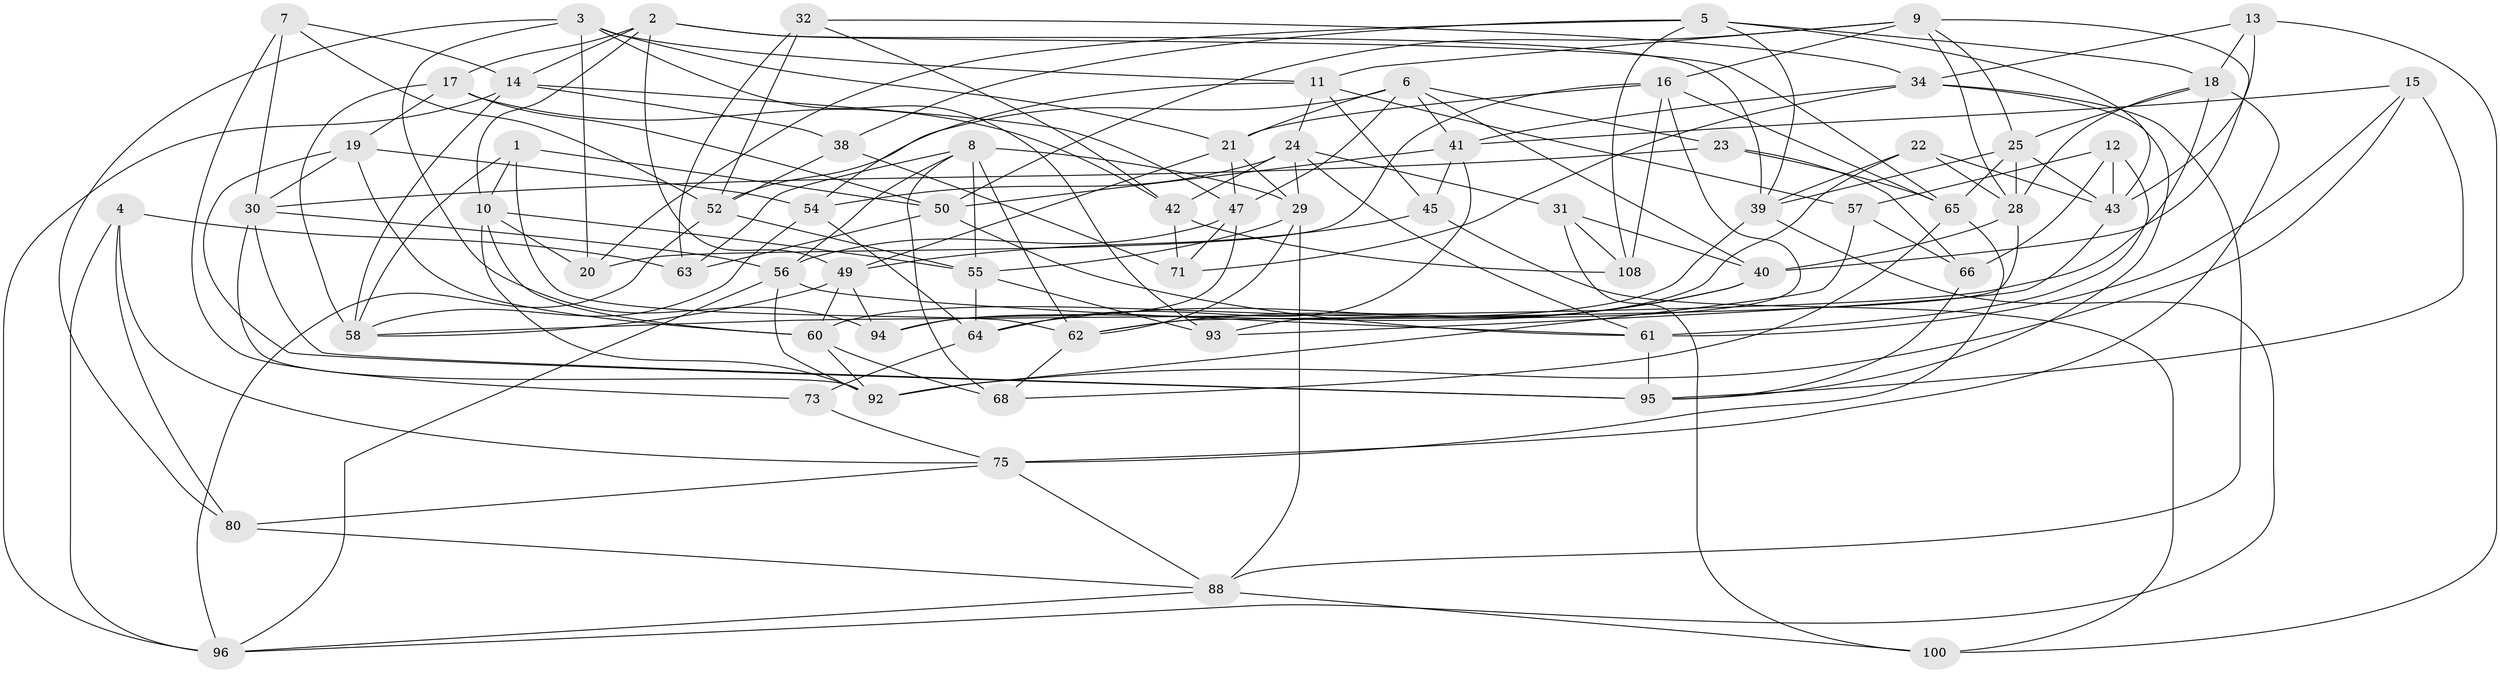// original degree distribution, {4: 1.0}
// Generated by graph-tools (version 1.1) at 2025/11/02/27/25 16:11:42]
// undirected, 67 vertices, 174 edges
graph export_dot {
graph [start="1"]
  node [color=gray90,style=filled];
  1;
  2 [super="+102"];
  3 [super="+44"];
  4;
  5 [super="+36"];
  6 [super="+82"];
  7;
  8 [super="+27"];
  9 [super="+72"];
  10 [super="+86"];
  11 [super="+99"];
  12;
  13;
  14 [super="+37"];
  15;
  16 [super="+83"];
  17 [super="+105"];
  18 [super="+26"];
  19 [super="+76"];
  20;
  21 [super="+85"];
  22;
  23;
  24 [super="+110"];
  25 [super="+35"];
  28 [super="+33"];
  29 [super="+48"];
  30 [super="+78"];
  31;
  32;
  34 [super="+46"];
  38;
  39 [super="+51"];
  40 [super="+59"];
  41 [super="+79"];
  42 [super="+101"];
  43 [super="+89"];
  45;
  47 [super="+69"];
  49 [super="+81"];
  50 [super="+53"];
  52 [super="+91"];
  54 [super="+67"];
  55 [super="+87"];
  56 [super="+104"];
  57;
  58 [super="+90"];
  60 [super="+77"];
  61 [super="+98"];
  62 [super="+74"];
  63;
  64 [super="+84"];
  65 [super="+70"];
  66;
  68;
  71;
  73;
  75 [super="+106"];
  80;
  88 [super="+97"];
  92 [super="+107"];
  93;
  94;
  95 [super="+103"];
  96 [super="+109"];
  100;
  108;
  1 -- 50;
  1 -- 10;
  1 -- 62;
  1 -- 58;
  2 -- 14;
  2 -- 49;
  2 -- 17;
  2 -- 10;
  2 -- 39;
  2 -- 65;
  3 -- 21;
  3 -- 11;
  3 -- 20;
  3 -- 80;
  3 -- 93;
  3 -- 94;
  4 -- 96;
  4 -- 63;
  4 -- 80;
  4 -- 75;
  5 -- 20;
  5 -- 108;
  5 -- 18;
  5 -- 43;
  5 -- 38;
  5 -- 39;
  6 -- 52;
  6 -- 47;
  6 -- 41;
  6 -- 21;
  6 -- 23;
  6 -- 40;
  7 -- 73;
  7 -- 52;
  7 -- 14;
  7 -- 30;
  8 -- 63;
  8 -- 62;
  8 -- 56;
  8 -- 68;
  8 -- 29;
  8 -- 55;
  9 -- 50;
  9 -- 28;
  9 -- 40;
  9 -- 11;
  9 -- 16;
  9 -- 25;
  10 -- 60;
  10 -- 20;
  10 -- 92;
  10 -- 55;
  11 -- 45;
  11 -- 24;
  11 -- 57;
  11 -- 54;
  12 -- 66;
  12 -- 43;
  12 -- 57;
  12 -- 61;
  13 -- 34;
  13 -- 100;
  13 -- 18;
  13 -- 43;
  14 -- 47;
  14 -- 38;
  14 -- 58;
  14 -- 96;
  15 -- 41;
  15 -- 61;
  15 -- 92;
  15 -- 95;
  16 -- 20;
  16 -- 21;
  16 -- 65;
  16 -- 108;
  16 -- 93;
  17 -- 50;
  17 -- 42 [weight=2];
  17 -- 58;
  17 -- 19;
  18 -- 25;
  18 -- 75;
  18 -- 28;
  18 -- 58;
  19 -- 60;
  19 -- 54 [weight=2];
  19 -- 95;
  19 -- 30;
  21 -- 47;
  21 -- 49;
  21 -- 29;
  22 -- 28;
  22 -- 43;
  22 -- 94;
  22 -- 39;
  23 -- 30;
  23 -- 66;
  23 -- 65;
  24 -- 42;
  24 -- 61;
  24 -- 29;
  24 -- 31;
  24 -- 54;
  25 -- 28;
  25 -- 65;
  25 -- 43;
  25 -- 39;
  28 -- 62;
  28 -- 40;
  29 -- 62;
  29 -- 88;
  29 -- 55;
  30 -- 95;
  30 -- 56;
  30 -- 92;
  31 -- 100;
  31 -- 40;
  31 -- 108;
  32 -- 63;
  32 -- 34;
  32 -- 42;
  32 -- 52;
  34 -- 41;
  34 -- 88;
  34 -- 95;
  34 -- 71;
  38 -- 71;
  38 -- 52;
  39 -- 60;
  39 -- 96;
  40 -- 64;
  40 -- 62;
  41 -- 50;
  41 -- 64;
  41 -- 45;
  42 -- 108;
  42 -- 71;
  43 -- 93;
  45 -- 100;
  45 -- 49;
  47 -- 56;
  47 -- 94;
  47 -- 71;
  49 -- 94;
  49 -- 58;
  49 -- 60;
  50 -- 61;
  50 -- 63;
  52 -- 55;
  52 -- 96;
  54 -- 64;
  54 -- 58;
  55 -- 93;
  55 -- 64;
  56 -- 96;
  56 -- 61;
  56 -- 92;
  57 -- 66;
  57 -- 92;
  60 -- 68;
  60 -- 92;
  61 -- 95;
  62 -- 68;
  64 -- 73 [weight=2];
  65 -- 68;
  65 -- 75;
  66 -- 95;
  73 -- 75;
  75 -- 88;
  75 -- 80;
  80 -- 88;
  88 -- 100;
  88 -- 96;
}
